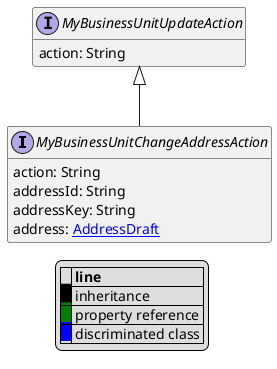 @startuml

hide empty fields
hide empty methods
legend
|= |= line |
|<back:black>   </back>| inheritance |
|<back:green>   </back>| property reference |
|<back:blue>   </back>| discriminated class |
endlegend
interface MyBusinessUnitChangeAddressAction [[MyBusinessUnitChangeAddressAction.svg]] extends MyBusinessUnitUpdateAction {
    action: String
    addressId: String
    addressKey: String
    address: [[AddressDraft.svg AddressDraft]]
}
interface MyBusinessUnitUpdateAction [[MyBusinessUnitUpdateAction.svg]]  {
    action: String
}





@enduml
